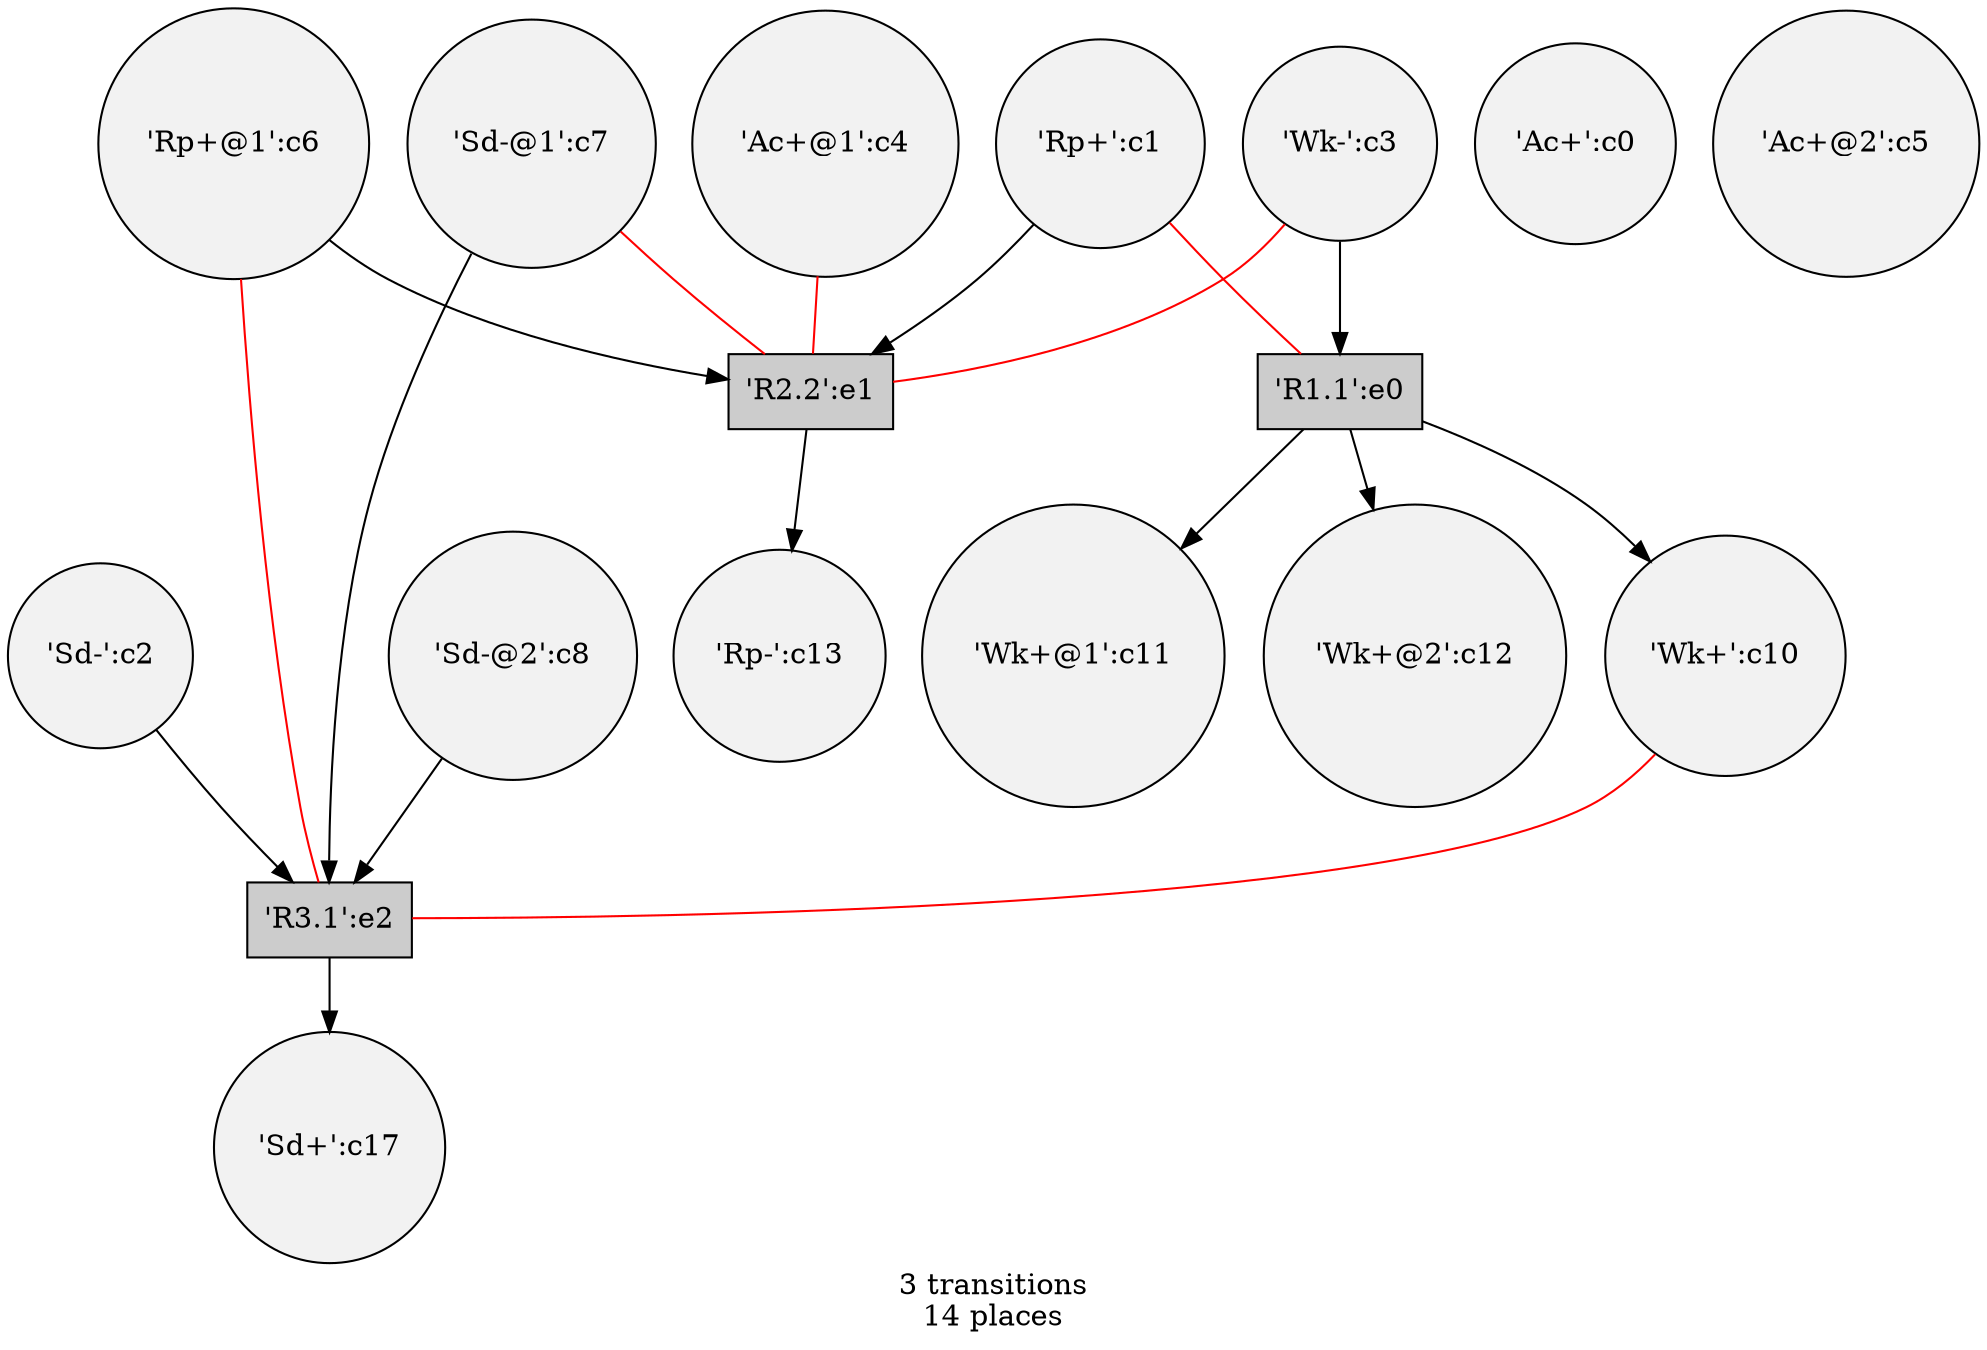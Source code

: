 digraph {
	/* transitions */
	node	[shape=box style=filled fillcolor=gray80];
	t139737576612960 [label="'R1.1':e0"];
	t139737576612720 [label="'R2.2':e1"];
	t139737576613872 [label="'R3.1':e2"];

	/* places, flow and context relations */
	node	[shape=circle fillcolor=gray95];
	p139737576877984 [label="'Ac+':c0"];

	p139737576875728 [label="'Rp+':c1"];
	p139737576875728 -> t139737576612720;
	p139737576875728 -> t139737576612960 [arrowhead=none color=red];

	p139737576875968 [label="'Sd-':c2"];
	p139737576875968 -> t139737576613872;

	p139737576875680 [label="'Wk-':c3"];
	p139737576875680 -> t139737576612960;
	p139737576875680 -> t139737576612720 [arrowhead=none color=red];

	p139737576877216 [label="'Ac+@1':c4"];
	p139737576877216 -> t139737576612720 [arrowhead=none color=red];

	p139737576875824 [label="'Ac+@2':c5"];

	p139737576874192 [label="'Rp+@1':c6"];
	p139737576874192 -> t139737576612720;
	p139737576874192 -> t139737576613872 [arrowhead=none color=red];

	p139737576876640 [label="'Sd-@1':c7"];
	p139737576876640 -> t139737576613872;
	p139737576876640 -> t139737576612720 [arrowhead=none color=red];

	p139737576876592 [label="'Sd-@2':c8"];
	p139737576876592 -> t139737576613872;

	p139737576876256 [label="'Wk+':c10"];
	t139737576612960 -> p139737576876256;
	p139737576876256 -> t139737576613872 [arrowhead=none color=red];

	p139737576877888 [label="'Wk+@1':c11"];
	t139737576612960 -> p139737576877888;

	p139737576874816 [label="'Wk+@2':c12"];
	t139737576612960 -> p139737576874816;

	p139737576613440 [label="'Rp-':c13"];
	t139737576612720 -> p139737576613440;

	p139737576612144 [label="'Sd+':c17"];
	t139737576613872 -> p139737576612144;

	graph [label="3 transitions\n14 places"];
}

